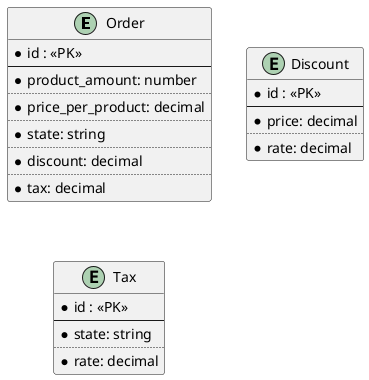 @startuml

entity "Order"{
  *id : <<PK>>
  --
  *product_amount: number
  ..
  *price_per_product: decimal
  ..
  *state: string
  ..
  *discount: decimal
  ..
  *tax: decimal
}

entity "Discount"{
  *id : <<PK>>
  --
  *price: decimal
  ..
  *rate: decimal
}

entity "Tax"{
  *id : <<PK>>
  --
  *state: string
  ..
  *rate: decimal
}


@enduml